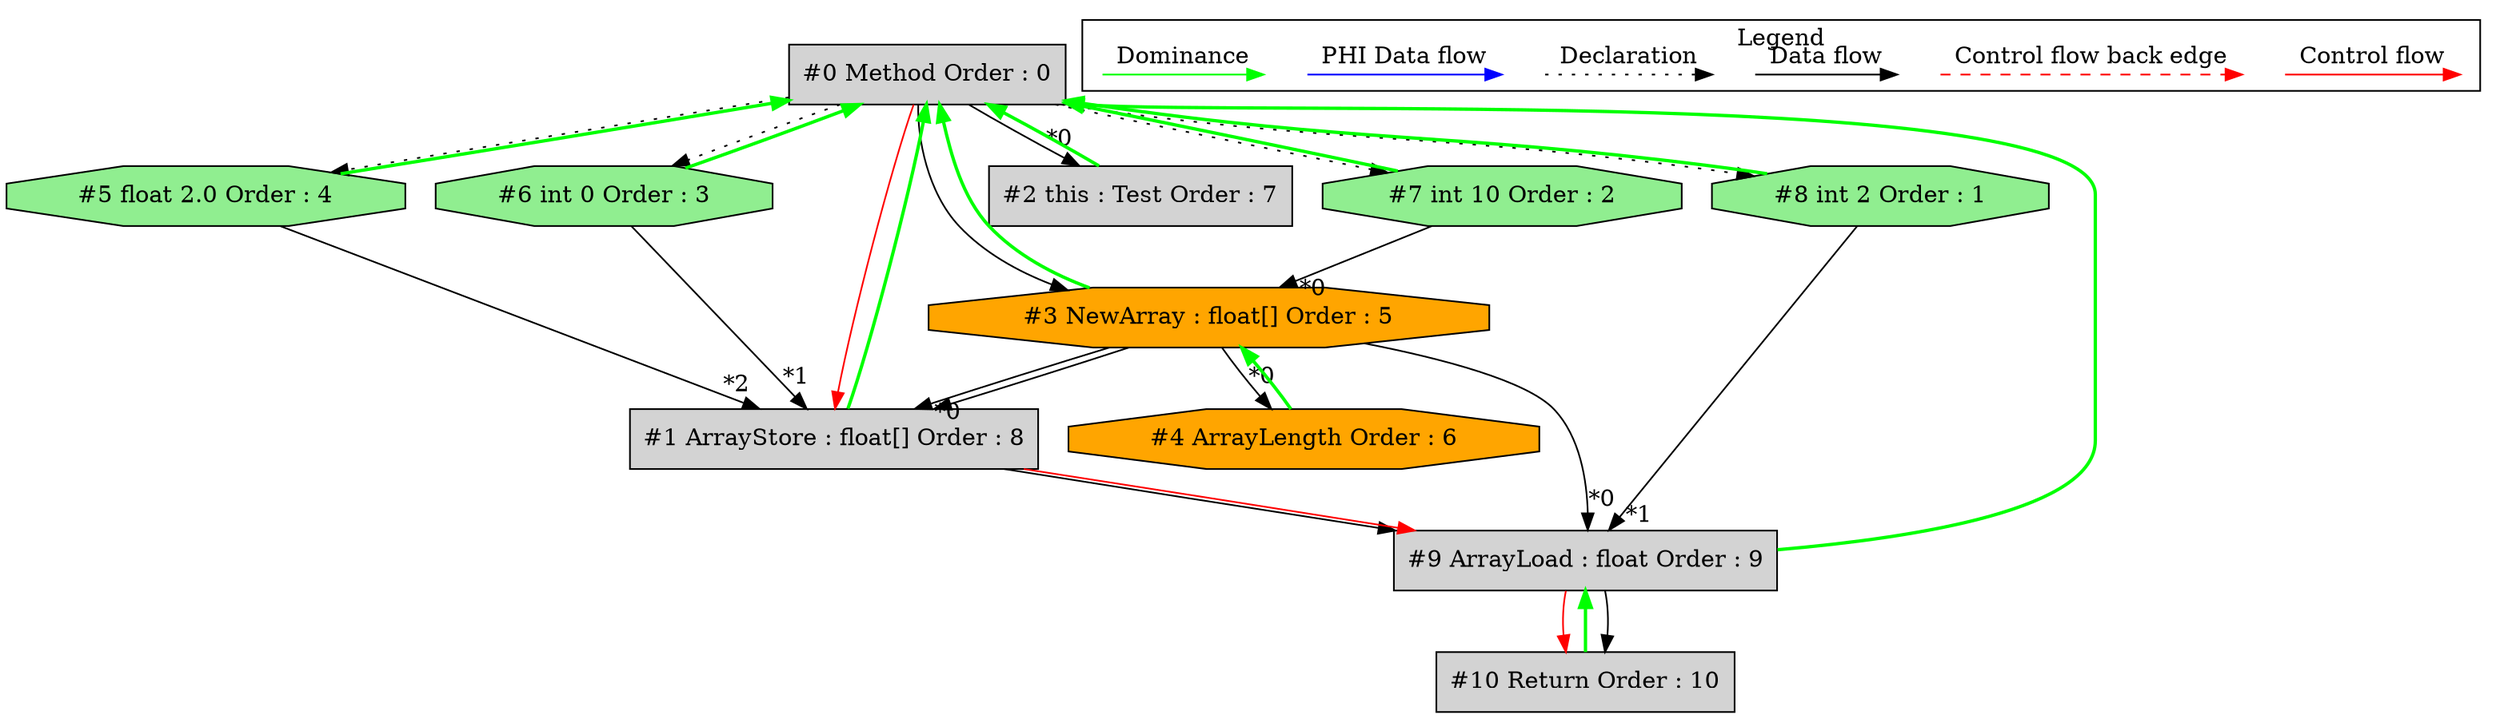 digraph debugoutput {
 ordering="in";
 node0[label="#0 Method Order : 0",shape=box, fillcolor=lightgrey, style=filled];
 node1[label="#1 ArrayStore : float[] Order : 8",shape=box, fillcolor=lightgrey, style=filled];
 node1 -> node0[dir="forward" color="green" penwidth="2"];
 node3 -> node1[headlabel="*0", labeldistance=2];
 node6 -> node1[headlabel="*1", labeldistance=2];
 node5 -> node1[headlabel="*2", labeldistance=2];
 node3 -> node1;
 node0 -> node1[labeldistance=2, color=red, fontcolor=red];
 node2[label="#2 this : Test Order : 7",shape=box, fillcolor=lightgrey, style=filled];
 node2 -> node0[dir="forward" color="green" penwidth="2"];
 node0 -> node2[headlabel="*0", labeldistance=2];
 node3[label="#3 NewArray : float[] Order : 5",shape=octagon, fillcolor=orange, style=filled];
 node3 -> node0[dir="forward" color="green" penwidth="2"];
 node7 -> node3[headlabel="*0", labeldistance=2];
 node0 -> node3;
 node4[label="#4 ArrayLength Order : 6",shape=octagon, fillcolor=orange, style=filled];
 node4 -> node3[dir="forward" color="green" penwidth="2"];
 node3 -> node4[headlabel="*0", labeldistance=2];
 node5[label="#5 float 2.0 Order : 4",shape=octagon, fillcolor=lightgreen, style=filled];
 node5 -> node0[dir="forward" color="green" penwidth="2"];
 node0 -> node5[style=dotted];
 node6[label="#6 int 0 Order : 3",shape=octagon, fillcolor=lightgreen, style=filled];
 node6 -> node0[dir="forward" color="green" penwidth="2"];
 node0 -> node6[style=dotted];
 node7[label="#7 int 10 Order : 2",shape=octagon, fillcolor=lightgreen, style=filled];
 node7 -> node0[dir="forward" color="green" penwidth="2"];
 node0 -> node7[style=dotted];
 node8[label="#8 int 2 Order : 1",shape=octagon, fillcolor=lightgreen, style=filled];
 node8 -> node0[dir="forward" color="green" penwidth="2"];
 node0 -> node8[style=dotted];
 node9[label="#9 ArrayLoad : float Order : 9",shape=box, fillcolor=lightgrey, style=filled];
 node9 -> node0[dir="forward" color="green" penwidth="2"];
 node3 -> node9[headlabel="*0", labeldistance=2];
 node8 -> node9[headlabel="*1", labeldistance=2];
 node1 -> node9;
 node1 -> node9[labeldistance=2, color=red, fontcolor=red];
 node10[label="#10 Return Order : 10",shape=box, fillcolor=lightgrey, style=filled];
 node10 -> node9[dir="forward" color="green" penwidth="2"];
 node9 -> node10[labeldistance=2, color=red, fontcolor=red];
 node9 -> node10;
 subgraph cluster_000 {
  label = "Legend";
  node [shape=point]
  {
   rank=same;
   c0 [style = invis];
   c1 [style = invis];
   c2 [style = invis];
   c3 [style = invis];
   d0 [style = invis];
   d1 [style = invis];
   d2 [style = invis];
   d3 [style = invis];
   d4 [style = invis];
   d5 [style = invis];
   d6 [style = invis];
   d7 [style = invis];
  }
  c0 -> c1 [label="Control flow", style=solid, color=red]
  c2 -> c3 [label="Control flow back edge", style=dashed, color=red]
  d0 -> d1 [label="Data flow"]
  d2 -> d3 [label="Declaration", style=dotted]
  d4 -> d5 [label="PHI Data flow", color=blue]
  d6 -> d7 [label="Dominance", color=green]
 }

}
